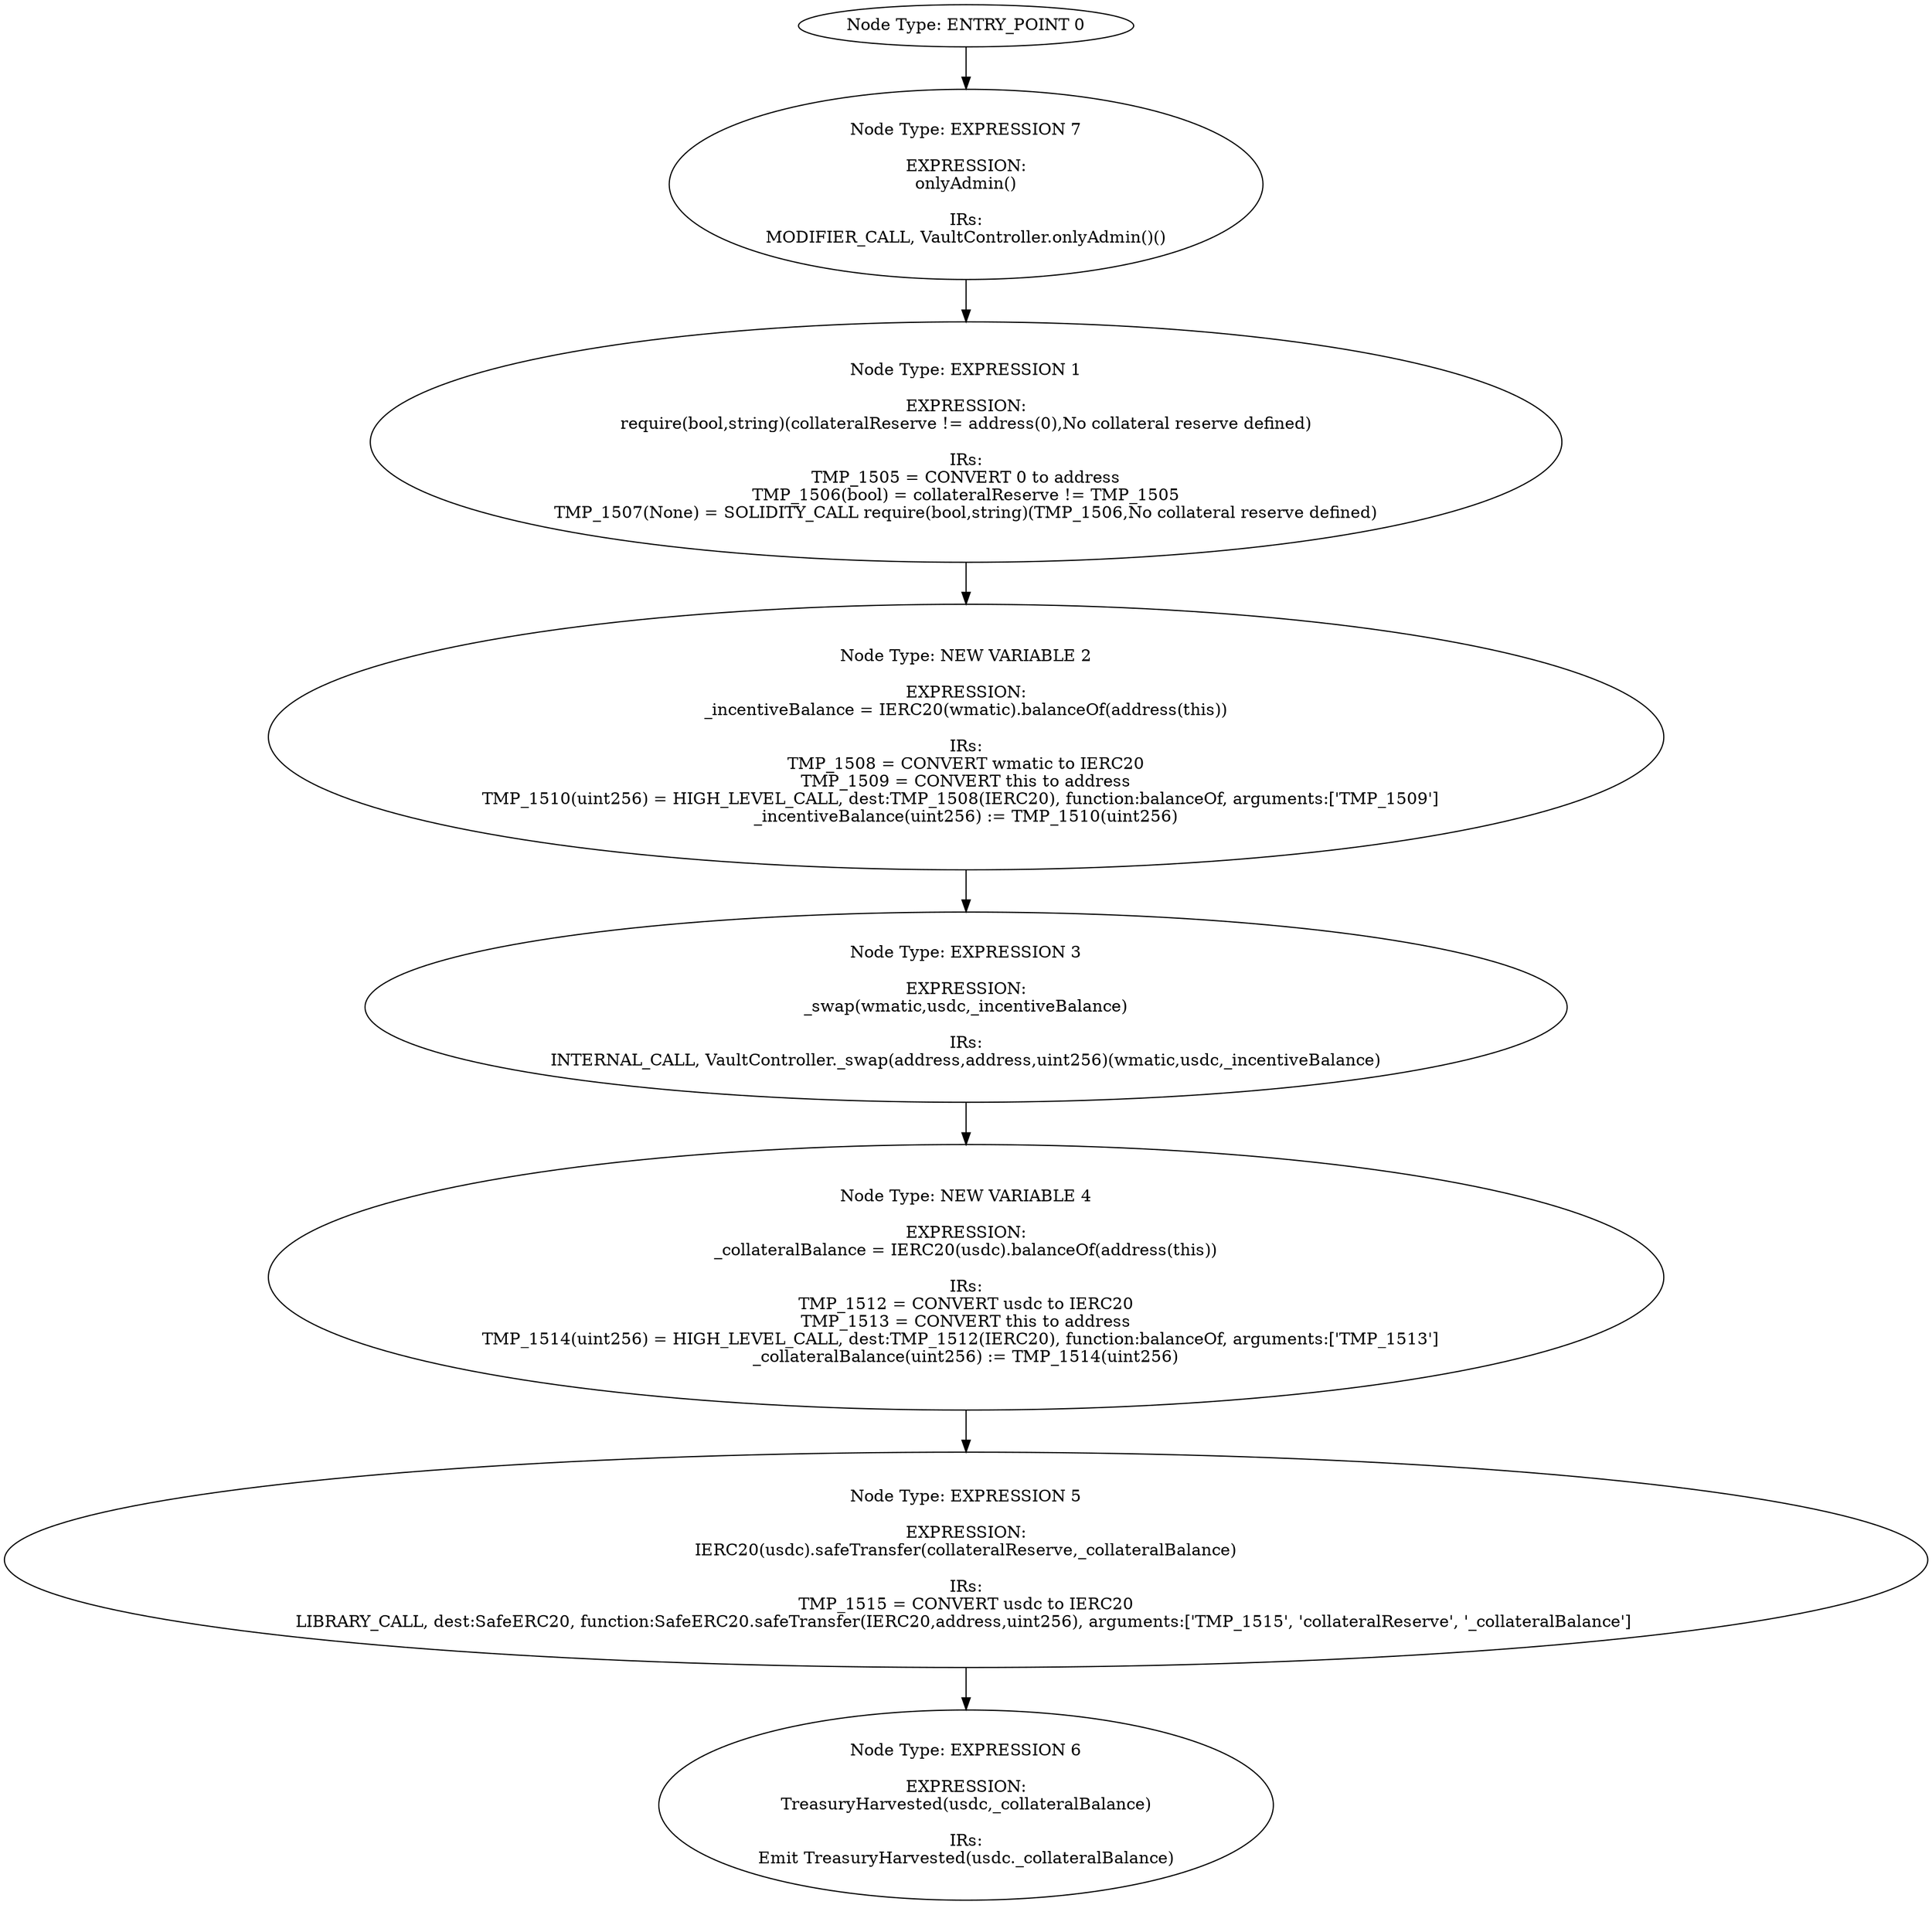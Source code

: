 digraph{
0[label="Node Type: ENTRY_POINT 0
"];
0->7;
1[label="Node Type: EXPRESSION 1

EXPRESSION:
require(bool,string)(collateralReserve != address(0),No collateral reserve defined)

IRs:
TMP_1505 = CONVERT 0 to address
TMP_1506(bool) = collateralReserve != TMP_1505
TMP_1507(None) = SOLIDITY_CALL require(bool,string)(TMP_1506,No collateral reserve defined)"];
1->2;
2[label="Node Type: NEW VARIABLE 2

EXPRESSION:
_incentiveBalance = IERC20(wmatic).balanceOf(address(this))

IRs:
TMP_1508 = CONVERT wmatic to IERC20
TMP_1509 = CONVERT this to address
TMP_1510(uint256) = HIGH_LEVEL_CALL, dest:TMP_1508(IERC20), function:balanceOf, arguments:['TMP_1509']  
_incentiveBalance(uint256) := TMP_1510(uint256)"];
2->3;
3[label="Node Type: EXPRESSION 3

EXPRESSION:
_swap(wmatic,usdc,_incentiveBalance)

IRs:
INTERNAL_CALL, VaultController._swap(address,address,uint256)(wmatic,usdc,_incentiveBalance)"];
3->4;
4[label="Node Type: NEW VARIABLE 4

EXPRESSION:
_collateralBalance = IERC20(usdc).balanceOf(address(this))

IRs:
TMP_1512 = CONVERT usdc to IERC20
TMP_1513 = CONVERT this to address
TMP_1514(uint256) = HIGH_LEVEL_CALL, dest:TMP_1512(IERC20), function:balanceOf, arguments:['TMP_1513']  
_collateralBalance(uint256) := TMP_1514(uint256)"];
4->5;
5[label="Node Type: EXPRESSION 5

EXPRESSION:
IERC20(usdc).safeTransfer(collateralReserve,_collateralBalance)

IRs:
TMP_1515 = CONVERT usdc to IERC20
LIBRARY_CALL, dest:SafeERC20, function:SafeERC20.safeTransfer(IERC20,address,uint256), arguments:['TMP_1515', 'collateralReserve', '_collateralBalance'] "];
5->6;
6[label="Node Type: EXPRESSION 6

EXPRESSION:
TreasuryHarvested(usdc,_collateralBalance)

IRs:
Emit TreasuryHarvested(usdc._collateralBalance)"];
7[label="Node Type: EXPRESSION 7

EXPRESSION:
onlyAdmin()

IRs:
MODIFIER_CALL, VaultController.onlyAdmin()()"];
7->1;
}
